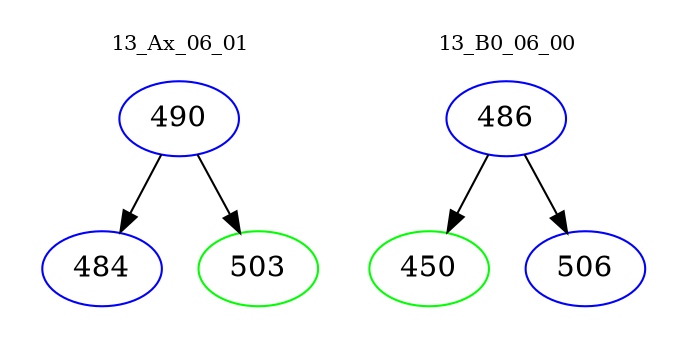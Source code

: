 digraph{
subgraph cluster_0 {
color = white
label = "13_Ax_06_01";
fontsize=10;
T0_490 [label="490", color="blue"]
T0_490 -> T0_484 [color="black"]
T0_484 [label="484", color="blue"]
T0_490 -> T0_503 [color="black"]
T0_503 [label="503", color="green"]
}
subgraph cluster_1 {
color = white
label = "13_B0_06_00";
fontsize=10;
T1_486 [label="486", color="blue"]
T1_486 -> T1_450 [color="black"]
T1_450 [label="450", color="green"]
T1_486 -> T1_506 [color="black"]
T1_506 [label="506", color="blue"]
}
}
